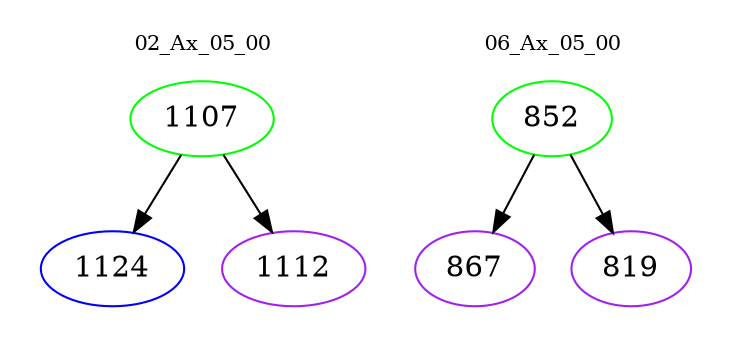 digraph{
subgraph cluster_0 {
color = white
label = "02_Ax_05_00";
fontsize=10;
T0_1107 [label="1107", color="green"]
T0_1107 -> T0_1124 [color="black"]
T0_1124 [label="1124", color="blue"]
T0_1107 -> T0_1112 [color="black"]
T0_1112 [label="1112", color="purple"]
}
subgraph cluster_1 {
color = white
label = "06_Ax_05_00";
fontsize=10;
T1_852 [label="852", color="green"]
T1_852 -> T1_867 [color="black"]
T1_867 [label="867", color="purple"]
T1_852 -> T1_819 [color="black"]
T1_819 [label="819", color="purple"]
}
}
